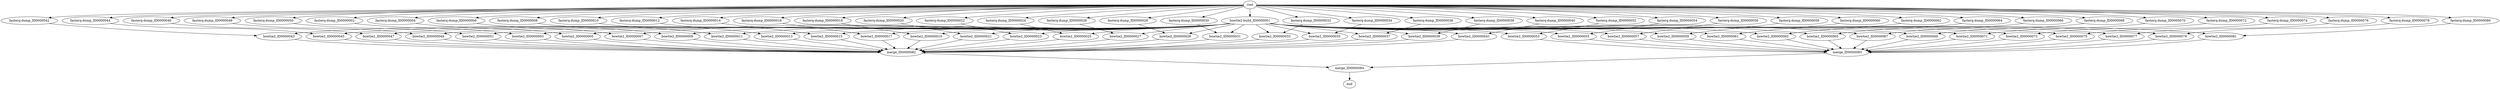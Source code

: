 strict digraph {
"bowtie2-build_ID0000001" [size=10000000];
"fasterq-dump_ID0000002" [size=10000000];
bowtie2_ID0000003 [size=10000000];
"fasterq-dump_ID0000004" [size=10000000];
bowtie2_ID0000005 [size=10000000];
"fasterq-dump_ID0000006" [size=10000000];
bowtie2_ID0000007 [size=10000000];
"fasterq-dump_ID0000008" [size=10000000];
bowtie2_ID0000009 [size=10000000];
"fasterq-dump_ID0000010" [size=10000000];
bowtie2_ID0000011 [size=10000000];
"fasterq-dump_ID0000012" [size=10000000];
bowtie2_ID0000013 [size=10000000];
"fasterq-dump_ID0000014" [size=10000000];
bowtie2_ID0000015 [size=10000000];
"fasterq-dump_ID0000016" [size=10000000];
bowtie2_ID0000017 [size=10000000];
"fasterq-dump_ID0000018" [size=10000000];
bowtie2_ID0000019 [size=10000000];
"fasterq-dump_ID0000020" [size=10000000];
bowtie2_ID0000021 [size=10000000];
"fasterq-dump_ID0000022" [size=10000000];
bowtie2_ID0000023 [size=10000000];
"fasterq-dump_ID0000024" [size=10000000];
bowtie2_ID0000025 [size=10000000];
"fasterq-dump_ID0000026" [size=10000000];
bowtie2_ID0000027 [size=10000000];
"fasterq-dump_ID0000028" [size=10000000];
bowtie2_ID0000029 [size=10000000];
"fasterq-dump_ID0000030" [size=10000000];
bowtie2_ID0000031 [size=10000000];
"fasterq-dump_ID0000032" [size=10000000];
bowtie2_ID0000033 [size=10000000];
"fasterq-dump_ID0000034" [size=10000000];
bowtie2_ID0000035 [size=10000000];
"fasterq-dump_ID0000036" [size=10000000];
bowtie2_ID0000037 [size=10000000];
"fasterq-dump_ID0000038" [size=10000000];
bowtie2_ID0000039 [size=10000000];
"fasterq-dump_ID0000040" [size=10000000];
bowtie2_ID0000041 [size=10000000];
"fasterq-dump_ID0000042" [size=10000000];
bowtie2_ID0000043 [size=10000000];
"fasterq-dump_ID0000044" [size=10000000];
bowtie2_ID0000045 [size=10000000];
"fasterq-dump_ID0000046" [size=10000000];
bowtie2_ID0000047 [size=10000000];
"fasterq-dump_ID0000048" [size=10000000];
bowtie2_ID0000049 [size=10000000];
"fasterq-dump_ID0000050" [size=10000000];
bowtie2_ID0000051 [size=10000000];
"fasterq-dump_ID0000052" [size=10000000];
bowtie2_ID0000053 [size=10000000];
"fasterq-dump_ID0000054" [size=10000000];
bowtie2_ID0000055 [size=10000000];
"fasterq-dump_ID0000056" [size=10000000];
bowtie2_ID0000057 [size=10000000];
"fasterq-dump_ID0000058" [size=10000000];
bowtie2_ID0000059 [size=10000000];
"fasterq-dump_ID0000060" [size=10000000];
bowtie2_ID0000061 [size=10000000];
"fasterq-dump_ID0000062" [size=10000000];
bowtie2_ID0000063 [size=10000000];
"fasterq-dump_ID0000064" [size=10000000];
bowtie2_ID0000065 [size=10000000];
"fasterq-dump_ID0000066" [size=10000000];
bowtie2_ID0000067 [size=10000000];
"fasterq-dump_ID0000068" [size=10000000];
bowtie2_ID0000069 [size=10000000];
"fasterq-dump_ID0000070" [size=10000000];
bowtie2_ID0000071 [size=10000000];
"fasterq-dump_ID0000072" [size=10000000];
bowtie2_ID0000073 [size=10000000];
"fasterq-dump_ID0000074" [size=10000000];
bowtie2_ID0000075 [size=10000000];
"fasterq-dump_ID0000076" [size=10000000];
bowtie2_ID0000077 [size=10000000];
"fasterq-dump_ID0000078" [size=10000000];
bowtie2_ID0000079 [size=10000000];
"fasterq-dump_ID0000080" [size=10000000];
bowtie2_ID0000081 [size=10000000];
merge_ID0000082 [size=10000000];
merge_ID0000083 [size=10000000];
merge_ID0000084 [size=10000000];
root [size=2];
end [size=2];
"bowtie2-build_ID0000001" -> bowtie2_ID0000003 [size=40000000];
"bowtie2-build_ID0000001" -> bowtie2_ID0000005 [size=40000000];
"bowtie2-build_ID0000001" -> bowtie2_ID0000007 [size=40000000];
"bowtie2-build_ID0000001" -> bowtie2_ID0000009 [size=40000000];
"bowtie2-build_ID0000001" -> bowtie2_ID0000011 [size=40000000];
"bowtie2-build_ID0000001" -> bowtie2_ID0000013 [size=40000000];
"bowtie2-build_ID0000001" -> bowtie2_ID0000015 [size=40000000];
"bowtie2-build_ID0000001" -> bowtie2_ID0000017 [size=40000000];
"bowtie2-build_ID0000001" -> bowtie2_ID0000019 [size=40000000];
"bowtie2-build_ID0000001" -> bowtie2_ID0000021 [size=40000000];
"bowtie2-build_ID0000001" -> bowtie2_ID0000023 [size=40000000];
"bowtie2-build_ID0000001" -> bowtie2_ID0000025 [size=40000000];
"bowtie2-build_ID0000001" -> bowtie2_ID0000027 [size=40000000];
"bowtie2-build_ID0000001" -> bowtie2_ID0000029 [size=40000000];
"bowtie2-build_ID0000001" -> bowtie2_ID0000031 [size=40000000];
"bowtie2-build_ID0000001" -> bowtie2_ID0000033 [size=40000000];
"bowtie2-build_ID0000001" -> bowtie2_ID0000035 [size=40000000];
"bowtie2-build_ID0000001" -> bowtie2_ID0000037 [size=40000000];
"bowtie2-build_ID0000001" -> bowtie2_ID0000039 [size=40000000];
"bowtie2-build_ID0000001" -> bowtie2_ID0000041 [size=40000000];
"bowtie2-build_ID0000001" -> bowtie2_ID0000043 [size=40000000];
"bowtie2-build_ID0000001" -> bowtie2_ID0000045 [size=40000000];
"bowtie2-build_ID0000001" -> bowtie2_ID0000047 [size=40000000];
"bowtie2-build_ID0000001" -> bowtie2_ID0000049 [size=40000000];
"bowtie2-build_ID0000001" -> bowtie2_ID0000051 [size=40000000];
"bowtie2-build_ID0000001" -> bowtie2_ID0000053 [size=40000000];
"bowtie2-build_ID0000001" -> bowtie2_ID0000055 [size=40000000];
"bowtie2-build_ID0000001" -> bowtie2_ID0000057 [size=40000000];
"bowtie2-build_ID0000001" -> bowtie2_ID0000059 [size=40000000];
"bowtie2-build_ID0000001" -> bowtie2_ID0000061 [size=40000000];
"bowtie2-build_ID0000001" -> bowtie2_ID0000063 [size=40000000];
"bowtie2-build_ID0000001" -> bowtie2_ID0000065 [size=40000000];
"bowtie2-build_ID0000001" -> bowtie2_ID0000067 [size=40000000];
"bowtie2-build_ID0000001" -> bowtie2_ID0000069 [size=40000000];
"bowtie2-build_ID0000001" -> bowtie2_ID0000071 [size=40000000];
"bowtie2-build_ID0000001" -> bowtie2_ID0000073 [size=40000000];
"bowtie2-build_ID0000001" -> bowtie2_ID0000075 [size=40000000];
"bowtie2-build_ID0000001" -> bowtie2_ID0000077 [size=40000000];
"bowtie2-build_ID0000001" -> bowtie2_ID0000079 [size=40000000];
"bowtie2-build_ID0000001" -> bowtie2_ID0000081 [size=40000000];
"fasterq-dump_ID0000002" -> bowtie2_ID0000003 [size=40000000];
bowtie2_ID0000003 -> merge_ID0000082 [size=40000000];
"fasterq-dump_ID0000004" -> bowtie2_ID0000005 [size=40000000];
bowtie2_ID0000005 -> merge_ID0000082 [size=40000000];
"fasterq-dump_ID0000006" -> bowtie2_ID0000007 [size=40000000];
bowtie2_ID0000007 -> merge_ID0000082 [size=40000000];
"fasterq-dump_ID0000008" -> bowtie2_ID0000009 [size=40000000];
bowtie2_ID0000009 -> merge_ID0000082 [size=40000000];
"fasterq-dump_ID0000010" -> bowtie2_ID0000011 [size=40000000];
bowtie2_ID0000011 -> merge_ID0000082 [size=40000000];
"fasterq-dump_ID0000012" -> bowtie2_ID0000013 [size=40000000];
bowtie2_ID0000013 -> merge_ID0000082 [size=40000000];
"fasterq-dump_ID0000014" -> bowtie2_ID0000015 [size=40000000];
bowtie2_ID0000015 -> merge_ID0000082 [size=40000000];
"fasterq-dump_ID0000016" -> bowtie2_ID0000017 [size=40000000];
bowtie2_ID0000017 -> merge_ID0000082 [size=40000000];
"fasterq-dump_ID0000018" -> bowtie2_ID0000019 [size=40000000];
bowtie2_ID0000019 -> merge_ID0000082 [size=40000000];
"fasterq-dump_ID0000020" -> bowtie2_ID0000021 [size=40000000];
bowtie2_ID0000021 -> merge_ID0000082 [size=40000000];
"fasterq-dump_ID0000022" -> bowtie2_ID0000023 [size=40000000];
bowtie2_ID0000023 -> merge_ID0000082 [size=40000000];
"fasterq-dump_ID0000024" -> bowtie2_ID0000025 [size=40000000];
bowtie2_ID0000025 -> merge_ID0000082 [size=40000000];
"fasterq-dump_ID0000026" -> bowtie2_ID0000027 [size=40000000];
bowtie2_ID0000027 -> merge_ID0000082 [size=40000000];
"fasterq-dump_ID0000028" -> bowtie2_ID0000029 [size=40000000];
bowtie2_ID0000029 -> merge_ID0000082 [size=40000000];
"fasterq-dump_ID0000030" -> bowtie2_ID0000031 [size=40000000];
bowtie2_ID0000031 -> merge_ID0000082 [size=40000000];
"fasterq-dump_ID0000032" -> bowtie2_ID0000033 [size=40000000];
bowtie2_ID0000033 -> merge_ID0000082 [size=40000000];
"fasterq-dump_ID0000034" -> bowtie2_ID0000035 [size=40000000];
bowtie2_ID0000035 -> merge_ID0000082 [size=40000000];
"fasterq-dump_ID0000036" -> bowtie2_ID0000037 [size=40000000];
bowtie2_ID0000037 -> merge_ID0000082 [size=40000000];
"fasterq-dump_ID0000038" -> bowtie2_ID0000039 [size=40000000];
bowtie2_ID0000039 -> merge_ID0000082 [size=40000000];
"fasterq-dump_ID0000040" -> bowtie2_ID0000041 [size=40000000];
bowtie2_ID0000041 -> merge_ID0000082 [size=40000000];
"fasterq-dump_ID0000042" -> bowtie2_ID0000043 [size=40000000];
bowtie2_ID0000043 -> merge_ID0000082 [size=40000000];
"fasterq-dump_ID0000044" -> bowtie2_ID0000045 [size=40000000];
bowtie2_ID0000045 -> merge_ID0000082 [size=40000000];
"fasterq-dump_ID0000046" -> bowtie2_ID0000047 [size=40000000];
bowtie2_ID0000047 -> merge_ID0000082 [size=40000000];
"fasterq-dump_ID0000048" -> bowtie2_ID0000049 [size=40000000];
bowtie2_ID0000049 -> merge_ID0000082 [size=40000000];
"fasterq-dump_ID0000050" -> bowtie2_ID0000051 [size=40000000];
bowtie2_ID0000051 -> merge_ID0000082 [size=40000000];
"fasterq-dump_ID0000052" -> bowtie2_ID0000053 [size=40000000];
bowtie2_ID0000053 -> merge_ID0000083 [size=40000000];
"fasterq-dump_ID0000054" -> bowtie2_ID0000055 [size=40000000];
bowtie2_ID0000055 -> merge_ID0000083 [size=40000000];
"fasterq-dump_ID0000056" -> bowtie2_ID0000057 [size=40000000];
bowtie2_ID0000057 -> merge_ID0000083 [size=40000000];
"fasterq-dump_ID0000058" -> bowtie2_ID0000059 [size=40000000];
bowtie2_ID0000059 -> merge_ID0000083 [size=40000000];
"fasterq-dump_ID0000060" -> bowtie2_ID0000061 [size=40000000];
bowtie2_ID0000061 -> merge_ID0000083 [size=40000000];
"fasterq-dump_ID0000062" -> bowtie2_ID0000063 [size=40000000];
bowtie2_ID0000063 -> merge_ID0000083 [size=40000000];
"fasterq-dump_ID0000064" -> bowtie2_ID0000065 [size=40000000];
bowtie2_ID0000065 -> merge_ID0000083 [size=40000000];
"fasterq-dump_ID0000066" -> bowtie2_ID0000067 [size=40000000];
bowtie2_ID0000067 -> merge_ID0000083 [size=40000000];
"fasterq-dump_ID0000068" -> bowtie2_ID0000069 [size=40000000];
bowtie2_ID0000069 -> merge_ID0000083 [size=40000000];
"fasterq-dump_ID0000070" -> bowtie2_ID0000071 [size=40000000];
bowtie2_ID0000071 -> merge_ID0000083 [size=40000000];
"fasterq-dump_ID0000072" -> bowtie2_ID0000073 [size=40000000];
bowtie2_ID0000073 -> merge_ID0000083 [size=40000000];
"fasterq-dump_ID0000074" -> bowtie2_ID0000075 [size=40000000];
bowtie2_ID0000075 -> merge_ID0000083 [size=40000000];
"fasterq-dump_ID0000076" -> bowtie2_ID0000077 [size=40000000];
bowtie2_ID0000077 -> merge_ID0000083 [size=40000000];
"fasterq-dump_ID0000078" -> bowtie2_ID0000079 [size=40000000];
bowtie2_ID0000079 -> merge_ID0000083 [size=40000000];
"fasterq-dump_ID0000080" -> bowtie2_ID0000081 [size=40000000];
bowtie2_ID0000081 -> merge_ID0000083 [size=40000000];
merge_ID0000082 -> merge_ID0000084 [size=40000000];
merge_ID0000083 -> merge_ID0000084 [size=40000000];
merge_ID0000084 -> end [size=2];
root -> "bowtie2-build_ID0000001" [size=2];
root -> "fasterq-dump_ID0000002" [size=2];
root -> "fasterq-dump_ID0000004" [size=2];
root -> "fasterq-dump_ID0000006" [size=2];
root -> "fasterq-dump_ID0000008" [size=2];
root -> "fasterq-dump_ID0000010" [size=2];
root -> "fasterq-dump_ID0000012" [size=2];
root -> "fasterq-dump_ID0000014" [size=2];
root -> "fasterq-dump_ID0000016" [size=2];
root -> "fasterq-dump_ID0000018" [size=2];
root -> "fasterq-dump_ID0000020" [size=2];
root -> "fasterq-dump_ID0000022" [size=2];
root -> "fasterq-dump_ID0000024" [size=2];
root -> "fasterq-dump_ID0000026" [size=2];
root -> "fasterq-dump_ID0000028" [size=2];
root -> "fasterq-dump_ID0000030" [size=2];
root -> "fasterq-dump_ID0000032" [size=2];
root -> "fasterq-dump_ID0000034" [size=2];
root -> "fasterq-dump_ID0000036" [size=2];
root -> "fasterq-dump_ID0000038" [size=2];
root -> "fasterq-dump_ID0000040" [size=2];
root -> "fasterq-dump_ID0000042" [size=2];
root -> "fasterq-dump_ID0000044" [size=2];
root -> "fasterq-dump_ID0000046" [size=2];
root -> "fasterq-dump_ID0000048" [size=2];
root -> "fasterq-dump_ID0000050" [size=2];
root -> "fasterq-dump_ID0000052" [size=2];
root -> "fasterq-dump_ID0000054" [size=2];
root -> "fasterq-dump_ID0000056" [size=2];
root -> "fasterq-dump_ID0000058" [size=2];
root -> "fasterq-dump_ID0000060" [size=2];
root -> "fasterq-dump_ID0000062" [size=2];
root -> "fasterq-dump_ID0000064" [size=2];
root -> "fasterq-dump_ID0000066" [size=2];
root -> "fasterq-dump_ID0000068" [size=2];
root -> "fasterq-dump_ID0000070" [size=2];
root -> "fasterq-dump_ID0000072" [size=2];
root -> "fasterq-dump_ID0000074" [size=2];
root -> "fasterq-dump_ID0000076" [size=2];
root -> "fasterq-dump_ID0000078" [size=2];
root -> "fasterq-dump_ID0000080" [size=2];
}
